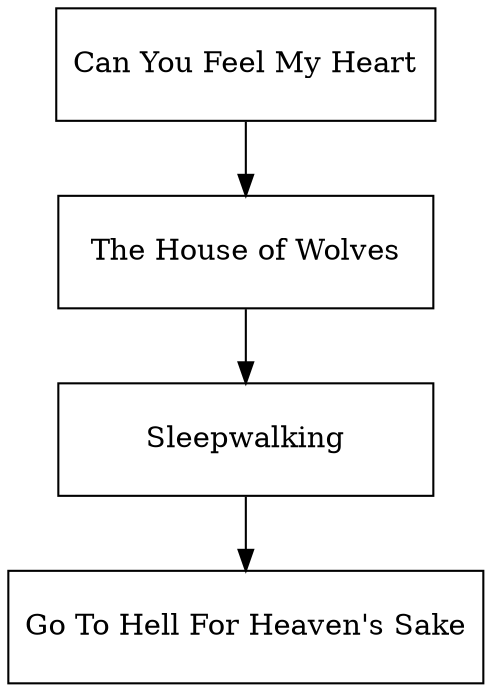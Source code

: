 digraph { 
node[shape=box, width = 2.5, height = .75 ]; 
"Can You Feel My Heart"->"The House of Wolves"

"The House of Wolves"->"Sleepwalking"

"Sleepwalking"->"Go To Hell For Heaven's Sake"



}